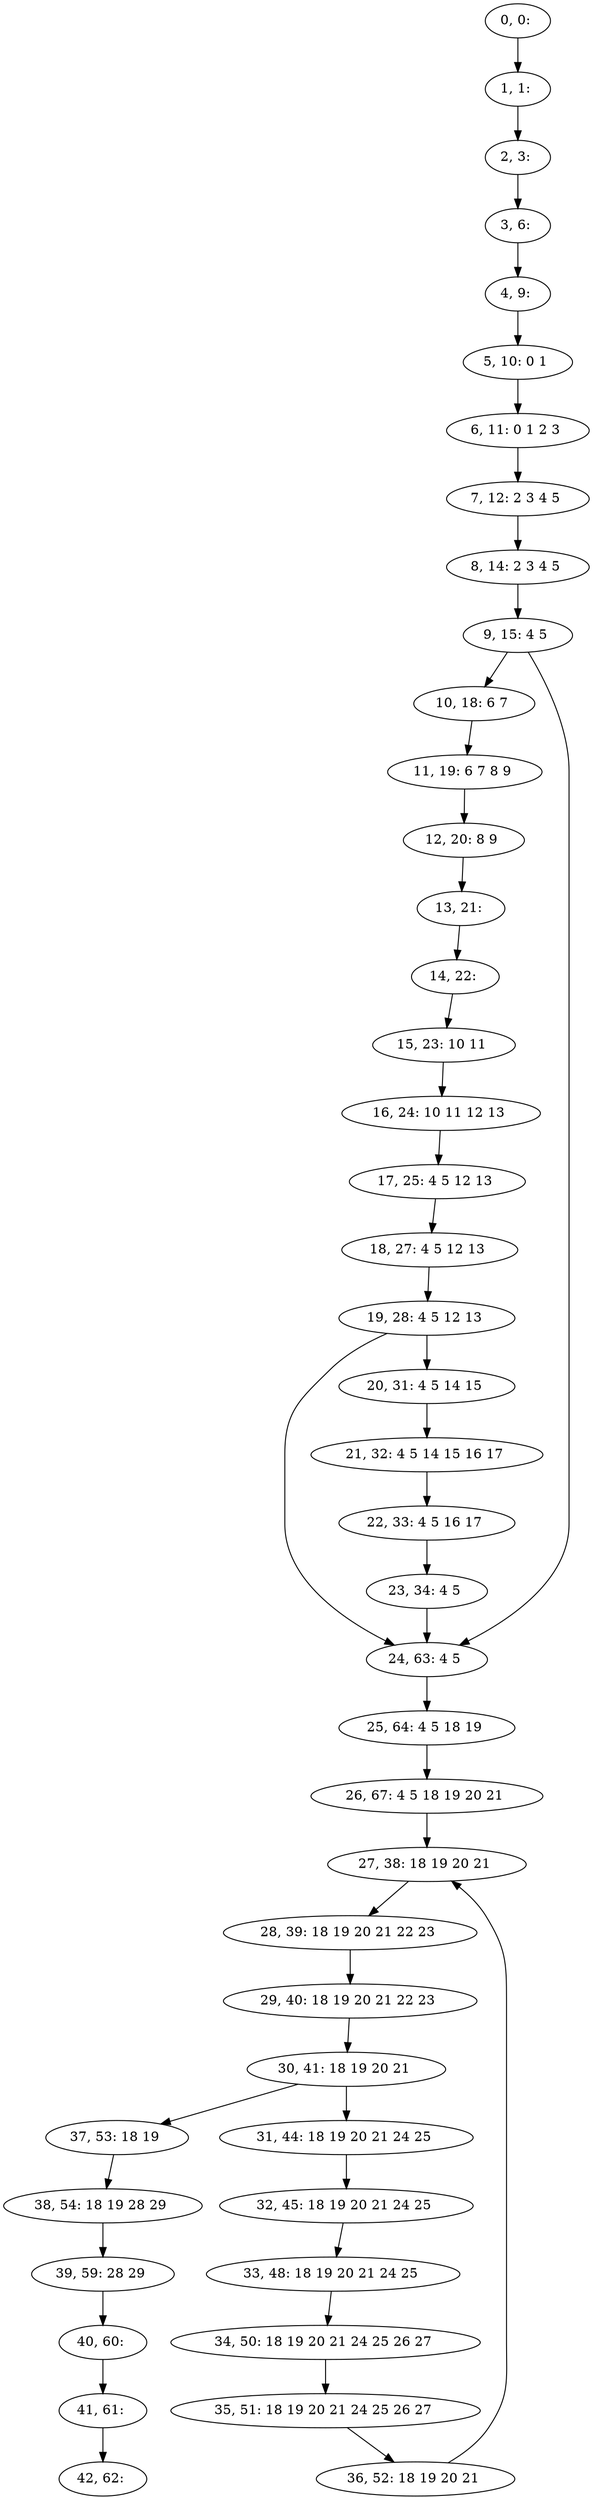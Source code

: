 digraph G {
0[label="0, 0: "];
1[label="1, 1: "];
2[label="2, 3: "];
3[label="3, 6: "];
4[label="4, 9: "];
5[label="5, 10: 0 1 "];
6[label="6, 11: 0 1 2 3 "];
7[label="7, 12: 2 3 4 5 "];
8[label="8, 14: 2 3 4 5 "];
9[label="9, 15: 4 5 "];
10[label="10, 18: 6 7 "];
11[label="11, 19: 6 7 8 9 "];
12[label="12, 20: 8 9 "];
13[label="13, 21: "];
14[label="14, 22: "];
15[label="15, 23: 10 11 "];
16[label="16, 24: 10 11 12 13 "];
17[label="17, 25: 4 5 12 13 "];
18[label="18, 27: 4 5 12 13 "];
19[label="19, 28: 4 5 12 13 "];
20[label="20, 31: 4 5 14 15 "];
21[label="21, 32: 4 5 14 15 16 17 "];
22[label="22, 33: 4 5 16 17 "];
23[label="23, 34: 4 5 "];
24[label="24, 63: 4 5 "];
25[label="25, 64: 4 5 18 19 "];
26[label="26, 67: 4 5 18 19 20 21 "];
27[label="27, 38: 18 19 20 21 "];
28[label="28, 39: 18 19 20 21 22 23 "];
29[label="29, 40: 18 19 20 21 22 23 "];
30[label="30, 41: 18 19 20 21 "];
31[label="31, 44: 18 19 20 21 24 25 "];
32[label="32, 45: 18 19 20 21 24 25 "];
33[label="33, 48: 18 19 20 21 24 25 "];
34[label="34, 50: 18 19 20 21 24 25 26 27 "];
35[label="35, 51: 18 19 20 21 24 25 26 27 "];
36[label="36, 52: 18 19 20 21 "];
37[label="37, 53: 18 19 "];
38[label="38, 54: 18 19 28 29 "];
39[label="39, 59: 28 29 "];
40[label="40, 60: "];
41[label="41, 61: "];
42[label="42, 62: "];
0->1 ;
1->2 ;
2->3 ;
3->4 ;
4->5 ;
5->6 ;
6->7 ;
7->8 ;
8->9 ;
9->10 ;
9->24 ;
10->11 ;
11->12 ;
12->13 ;
13->14 ;
14->15 ;
15->16 ;
16->17 ;
17->18 ;
18->19 ;
19->20 ;
19->24 ;
20->21 ;
21->22 ;
22->23 ;
23->24 ;
24->25 ;
25->26 ;
26->27 ;
27->28 ;
28->29 ;
29->30 ;
30->31 ;
30->37 ;
31->32 ;
32->33 ;
33->34 ;
34->35 ;
35->36 ;
36->27 ;
37->38 ;
38->39 ;
39->40 ;
40->41 ;
41->42 ;
}
